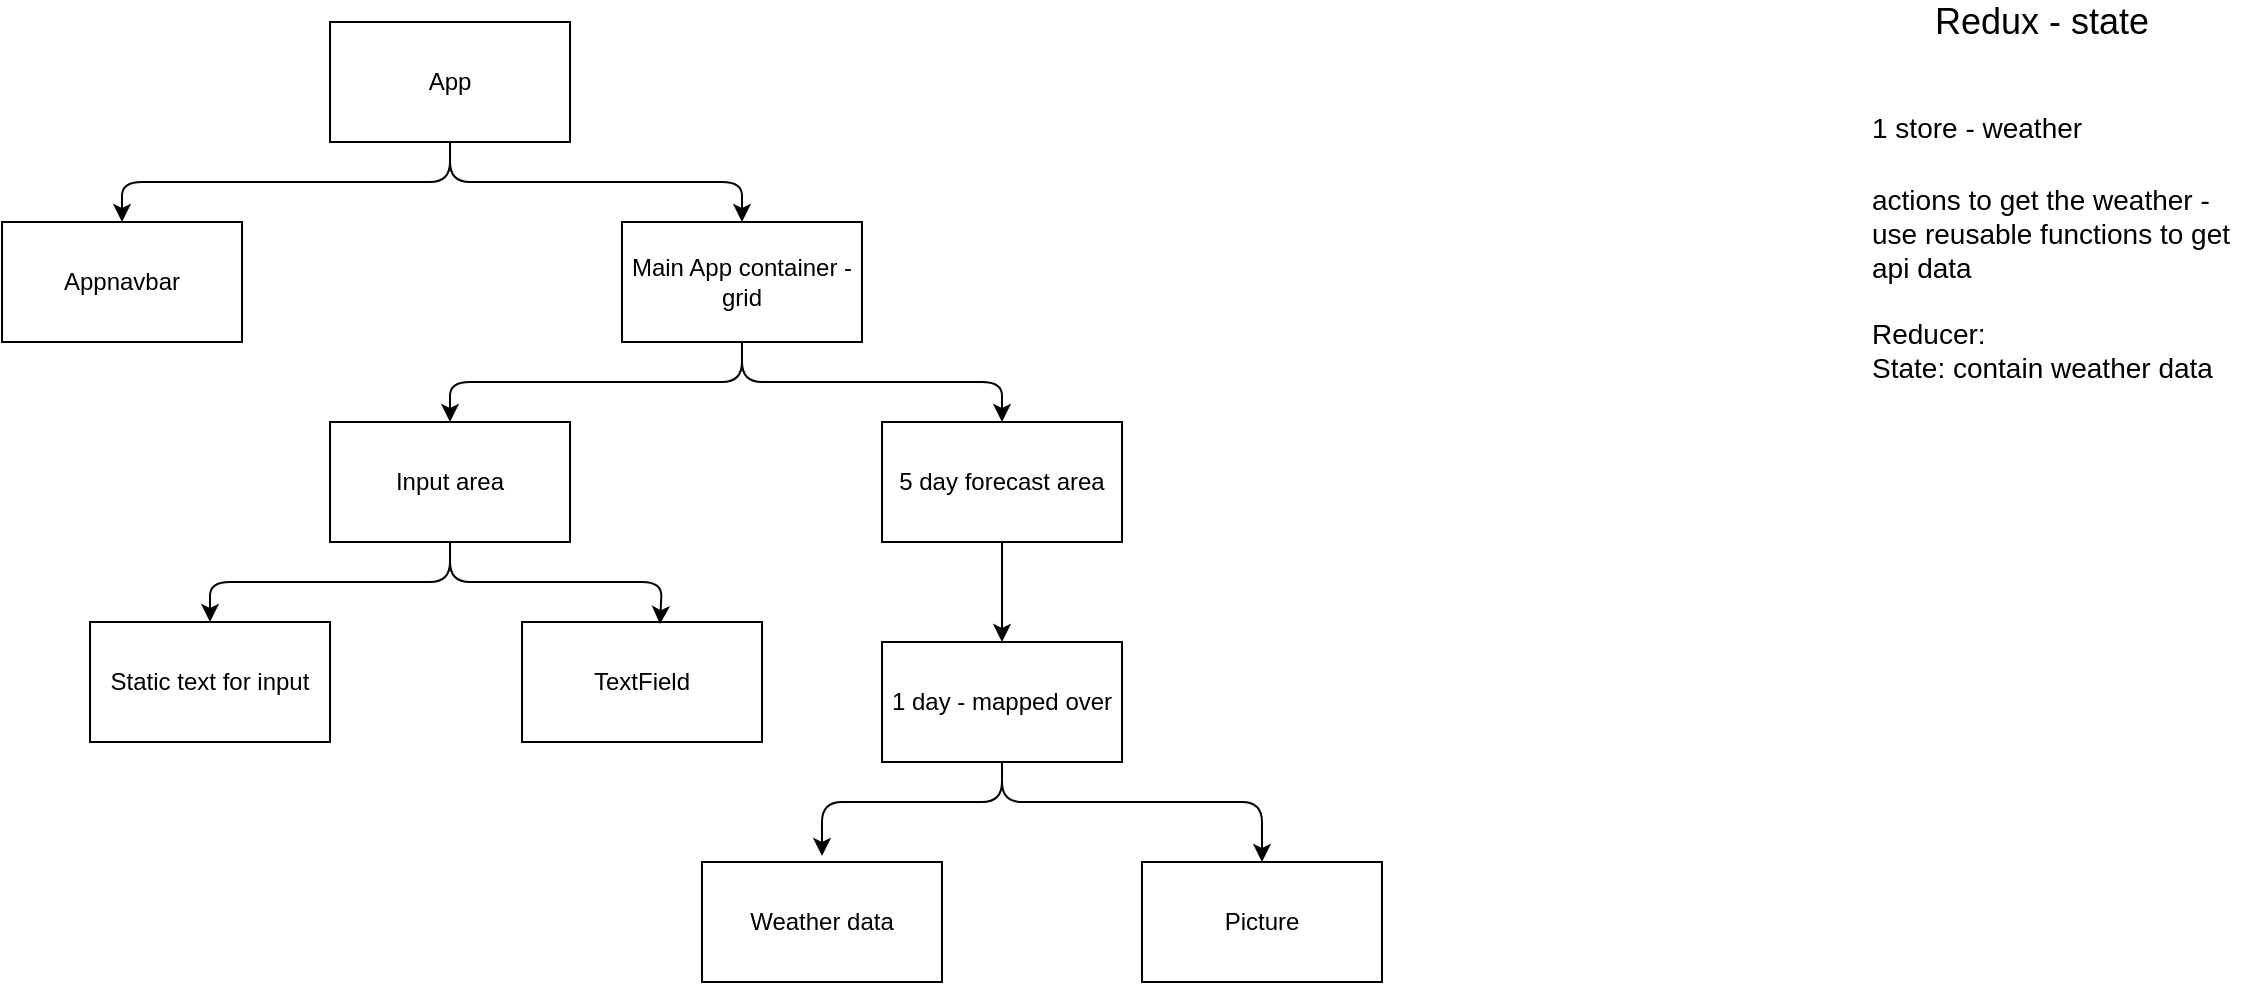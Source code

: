 <mxfile version="13.2.6" type="device"><diagram id="C5RBs43oDa-KdzZeNtuy" name="Page-1"><mxGraphModel dx="529" dy="856" grid="1" gridSize="10" guides="1" tooltips="1" connect="1" arrows="1" fold="1" page="1" pageScale="1" pageWidth="1654" pageHeight="1169" math="0" shadow="0"><root><mxCell id="WIyWlLk6GJQsqaUBKTNV-0"/><mxCell id="WIyWlLk6GJQsqaUBKTNV-1" parent="WIyWlLk6GJQsqaUBKTNV-0"/><mxCell id="_Ak4p8e7Rms9Q2xbszGA-0" value="App" style="rounded=0;whiteSpace=wrap;html=1;" vertex="1" parent="WIyWlLk6GJQsqaUBKTNV-1"><mxGeometry x="354" y="60" width="120" height="60" as="geometry"/></mxCell><mxCell id="_Ak4p8e7Rms9Q2xbszGA-1" value="Appnavbar" style="rounded=0;whiteSpace=wrap;html=1;" vertex="1" parent="WIyWlLk6GJQsqaUBKTNV-1"><mxGeometry x="190" y="160" width="120" height="60" as="geometry"/></mxCell><mxCell id="_Ak4p8e7Rms9Q2xbszGA-2" value="Main App container - grid" style="rounded=0;whiteSpace=wrap;html=1;" vertex="1" parent="WIyWlLk6GJQsqaUBKTNV-1"><mxGeometry x="500" y="160" width="120" height="60" as="geometry"/></mxCell><mxCell id="_Ak4p8e7Rms9Q2xbszGA-3" value="Input area" style="rounded=0;whiteSpace=wrap;html=1;" vertex="1" parent="WIyWlLk6GJQsqaUBKTNV-1"><mxGeometry x="354" y="260" width="120" height="60" as="geometry"/></mxCell><mxCell id="_Ak4p8e7Rms9Q2xbszGA-4" value="" style="endArrow=classic;html=1;exitX=0.5;exitY=1;exitDx=0;exitDy=0;entryX=0.5;entryY=0;entryDx=0;entryDy=0;" edge="1" parent="WIyWlLk6GJQsqaUBKTNV-1" source="_Ak4p8e7Rms9Q2xbszGA-0" target="_Ak4p8e7Rms9Q2xbszGA-1"><mxGeometry width="50" height="50" relative="1" as="geometry"><mxPoint x="320" y="220" as="sourcePoint"/><mxPoint x="370" y="170" as="targetPoint"/><Array as="points"><mxPoint x="414" y="140"/><mxPoint x="250" y="140"/></Array></mxGeometry></mxCell><mxCell id="_Ak4p8e7Rms9Q2xbszGA-5" value="" style="endArrow=classic;html=1;entryX=0.5;entryY=0;entryDx=0;entryDy=0;" edge="1" parent="WIyWlLk6GJQsqaUBKTNV-1" target="_Ak4p8e7Rms9Q2xbszGA-2"><mxGeometry width="50" height="50" relative="1" as="geometry"><mxPoint x="414" y="120" as="sourcePoint"/><mxPoint x="340" y="250" as="targetPoint"/><Array as="points"><mxPoint x="414" y="140"/><mxPoint x="560" y="140"/></Array></mxGeometry></mxCell><mxCell id="_Ak4p8e7Rms9Q2xbszGA-6" value="Static text for input" style="rounded=0;whiteSpace=wrap;html=1;" vertex="1" parent="WIyWlLk6GJQsqaUBKTNV-1"><mxGeometry x="234" y="360" width="120" height="60" as="geometry"/></mxCell><mxCell id="_Ak4p8e7Rms9Q2xbszGA-7" value="TextField" style="rounded=0;whiteSpace=wrap;html=1;" vertex="1" parent="WIyWlLk6GJQsqaUBKTNV-1"><mxGeometry x="450" y="360" width="120" height="60" as="geometry"/></mxCell><mxCell id="_Ak4p8e7Rms9Q2xbszGA-8" value="" style="endArrow=classic;html=1;exitX=0.5;exitY=1;exitDx=0;exitDy=0;entryX=0.5;entryY=0;entryDx=0;entryDy=0;" edge="1" parent="WIyWlLk6GJQsqaUBKTNV-1" source="_Ak4p8e7Rms9Q2xbszGA-3" target="_Ak4p8e7Rms9Q2xbszGA-6"><mxGeometry width="50" height="50" relative="1" as="geometry"><mxPoint x="660" y="410" as="sourcePoint"/><mxPoint x="710" y="360" as="targetPoint"/><Array as="points"><mxPoint x="414" y="340"/><mxPoint x="294" y="340"/></Array></mxGeometry></mxCell><mxCell id="_Ak4p8e7Rms9Q2xbszGA-9" value="" style="endArrow=classic;html=1;exitX=0.5;exitY=1;exitDx=0;exitDy=0;entryX=0.575;entryY=0.017;entryDx=0;entryDy=0;entryPerimeter=0;" edge="1" parent="WIyWlLk6GJQsqaUBKTNV-1" source="_Ak4p8e7Rms9Q2xbszGA-3" target="_Ak4p8e7Rms9Q2xbszGA-7"><mxGeometry width="50" height="50" relative="1" as="geometry"><mxPoint x="590" y="360" as="sourcePoint"/><mxPoint x="640" y="310" as="targetPoint"/><Array as="points"><mxPoint x="414" y="340"/><mxPoint x="520" y="340"/></Array></mxGeometry></mxCell><mxCell id="_Ak4p8e7Rms9Q2xbszGA-10" value="" style="endArrow=classic;html=1;entryX=0.5;entryY=0;entryDx=0;entryDy=0;" edge="1" parent="WIyWlLk6GJQsqaUBKTNV-1" target="_Ak4p8e7Rms9Q2xbszGA-3"><mxGeometry width="50" height="50" relative="1" as="geometry"><mxPoint x="560" y="220" as="sourcePoint"/><mxPoint x="640" y="230" as="targetPoint"/><Array as="points"><mxPoint x="560" y="240"/><mxPoint x="414" y="240"/></Array></mxGeometry></mxCell><mxCell id="_Ak4p8e7Rms9Q2xbszGA-11" value="5 day forecast area" style="rounded=0;whiteSpace=wrap;html=1;" vertex="1" parent="WIyWlLk6GJQsqaUBKTNV-1"><mxGeometry x="630" y="260" width="120" height="60" as="geometry"/></mxCell><mxCell id="_Ak4p8e7Rms9Q2xbszGA-12" value="1 day - mapped over" style="rounded=0;whiteSpace=wrap;html=1;" vertex="1" parent="WIyWlLk6GJQsqaUBKTNV-1"><mxGeometry x="630" y="370" width="120" height="60" as="geometry"/></mxCell><mxCell id="_Ak4p8e7Rms9Q2xbszGA-14" value="Picture" style="rounded=0;whiteSpace=wrap;html=1;" vertex="1" parent="WIyWlLk6GJQsqaUBKTNV-1"><mxGeometry x="760" y="480" width="120" height="60" as="geometry"/></mxCell><mxCell id="_Ak4p8e7Rms9Q2xbszGA-15" value="Weather data" style="rounded=0;whiteSpace=wrap;html=1;" vertex="1" parent="WIyWlLk6GJQsqaUBKTNV-1"><mxGeometry x="540" y="480" width="120" height="60" as="geometry"/></mxCell><mxCell id="_Ak4p8e7Rms9Q2xbszGA-16" value="" style="endArrow=classic;html=1;exitX=0.5;exitY=1;exitDx=0;exitDy=0;" edge="1" parent="WIyWlLk6GJQsqaUBKTNV-1" source="_Ak4p8e7Rms9Q2xbszGA-2" target="_Ak4p8e7Rms9Q2xbszGA-11"><mxGeometry width="50" height="50" relative="1" as="geometry"><mxPoint x="560" y="230" as="sourcePoint"/><mxPoint x="810" y="180" as="targetPoint"/><Array as="points"><mxPoint x="560" y="240"/><mxPoint x="690" y="240"/></Array></mxGeometry></mxCell><mxCell id="_Ak4p8e7Rms9Q2xbszGA-17" value="" style="endArrow=classic;html=1;exitX=0.5;exitY=1;exitDx=0;exitDy=0;entryX=0.5;entryY=0;entryDx=0;entryDy=0;" edge="1" parent="WIyWlLk6GJQsqaUBKTNV-1" source="_Ak4p8e7Rms9Q2xbszGA-11" target="_Ak4p8e7Rms9Q2xbszGA-12"><mxGeometry width="50" height="50" relative="1" as="geometry"><mxPoint x="880" y="380" as="sourcePoint"/><mxPoint x="930" y="330" as="targetPoint"/></mxGeometry></mxCell><mxCell id="_Ak4p8e7Rms9Q2xbszGA-18" value="" style="endArrow=classic;html=1;exitX=0.5;exitY=1;exitDx=0;exitDy=0;" edge="1" parent="WIyWlLk6GJQsqaUBKTNV-1" source="_Ak4p8e7Rms9Q2xbszGA-12"><mxGeometry width="50" height="50" relative="1" as="geometry"><mxPoint x="450" y="490" as="sourcePoint"/><mxPoint x="600" y="477" as="targetPoint"/><Array as="points"><mxPoint x="690" y="450"/><mxPoint x="600" y="450"/></Array></mxGeometry></mxCell><mxCell id="_Ak4p8e7Rms9Q2xbszGA-19" value="" style="endArrow=classic;html=1;exitX=0.5;exitY=1;exitDx=0;exitDy=0;entryX=0.5;entryY=0;entryDx=0;entryDy=0;" edge="1" parent="WIyWlLk6GJQsqaUBKTNV-1" source="_Ak4p8e7Rms9Q2xbszGA-12" target="_Ak4p8e7Rms9Q2xbszGA-14"><mxGeometry width="50" height="50" relative="1" as="geometry"><mxPoint x="820" y="460" as="sourcePoint"/><mxPoint x="870" y="410" as="targetPoint"/><Array as="points"><mxPoint x="690" y="450"/><mxPoint x="820" y="450"/></Array></mxGeometry></mxCell><mxCell id="_Ak4p8e7Rms9Q2xbszGA-22" value="&lt;font style=&quot;font-size: 18px&quot;&gt;Redux - state&lt;/font&gt;" style="text;html=1;strokeColor=none;fillColor=none;align=center;verticalAlign=middle;whiteSpace=wrap;rounded=0;" vertex="1" parent="WIyWlLk6GJQsqaUBKTNV-1"><mxGeometry x="1130" y="50" width="160" height="20" as="geometry"/></mxCell><mxCell id="_Ak4p8e7Rms9Q2xbszGA-23" value="&lt;h1&gt;&lt;span style=&quot;font-size: 14px ; font-weight: 400&quot;&gt;1 store - weather&lt;/span&gt;&lt;/h1&gt;&lt;div&gt;&lt;span style=&quot;font-size: 14px ; font-weight: 400&quot;&gt;actions to get the weather - use reusable functions to get api data&lt;/span&gt;&lt;/div&gt;&lt;div&gt;&lt;span style=&quot;font-size: 14px ; font-weight: 400&quot;&gt;&lt;br&gt;&lt;/span&gt;&lt;/div&gt;&lt;div&gt;&lt;span style=&quot;font-size: 14px ; font-weight: 400&quot;&gt;Reducer:&amp;nbsp;&lt;/span&gt;&lt;/div&gt;&lt;div&gt;&lt;span style=&quot;font-size: 14px ; font-weight: 400&quot;&gt;State: contain weather data&lt;/span&gt;&lt;/div&gt;" style="text;html=1;strokeColor=none;fillColor=none;spacing=5;spacingTop=-20;whiteSpace=wrap;overflow=hidden;rounded=0;" vertex="1" parent="WIyWlLk6GJQsqaUBKTNV-1"><mxGeometry x="1120" y="90" width="190" height="250" as="geometry"/></mxCell></root></mxGraphModel></diagram></mxfile>